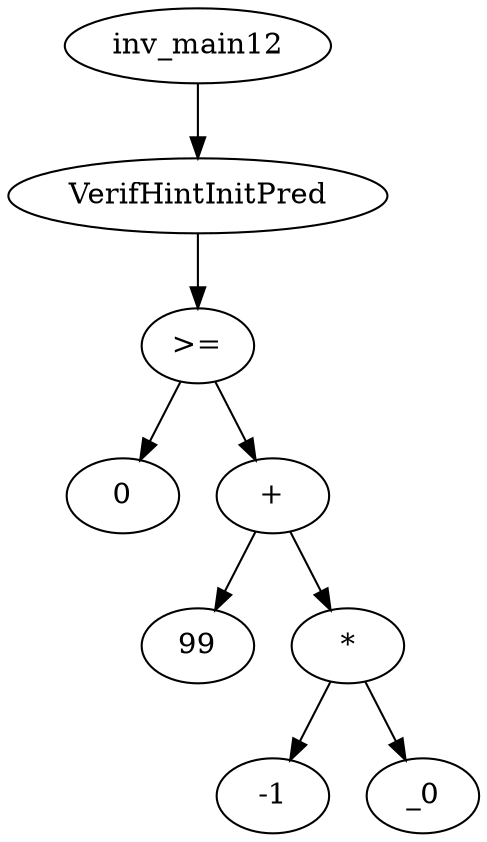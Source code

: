 digraph dag {
0 [label="inv_main12"];
1 [label="VerifHintInitPred"];
2 [label=">="];
3 [label="0"];
4 [label="+"];
5 [label="99"];
6 [label="*"];
7 [label="-1"];
8 [label="_0"];
0->1
1->2
2->4
2 -> 3
4->6
4 -> 5
6->8
6 -> 7
}

